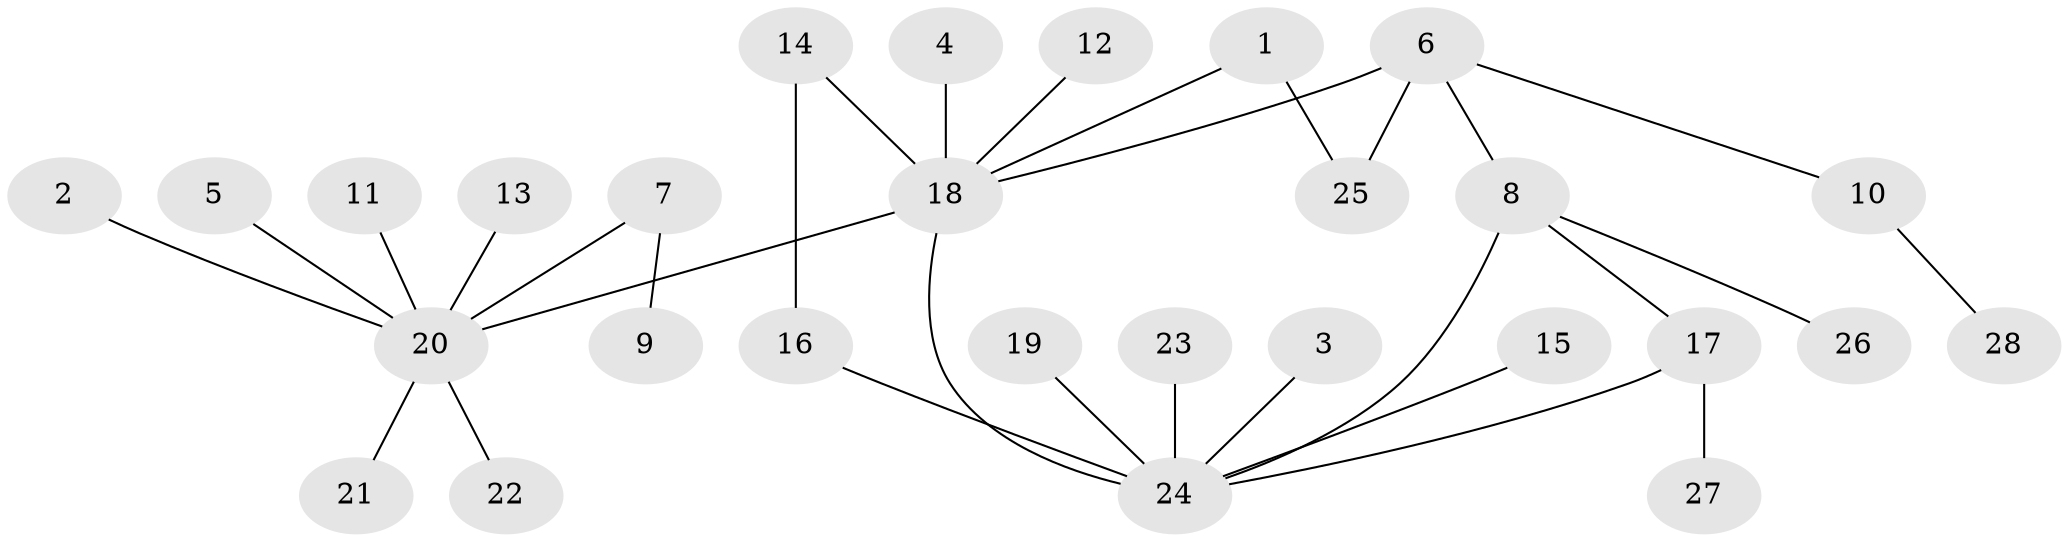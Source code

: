 // original degree distribution, {9: 0.01818181818181818, 4: 0.03636363636363636, 2: 0.23636363636363636, 3: 0.07272727272727272, 10: 0.01818181818181818, 5: 0.01818181818181818, 1: 0.5636363636363636, 11: 0.01818181818181818, 6: 0.01818181818181818}
// Generated by graph-tools (version 1.1) at 2025/01/03/09/25 03:01:56]
// undirected, 28 vertices, 31 edges
graph export_dot {
graph [start="1"]
  node [color=gray90,style=filled];
  1;
  2;
  3;
  4;
  5;
  6;
  7;
  8;
  9;
  10;
  11;
  12;
  13;
  14;
  15;
  16;
  17;
  18;
  19;
  20;
  21;
  22;
  23;
  24;
  25;
  26;
  27;
  28;
  1 -- 18 [weight=1.0];
  1 -- 25 [weight=1.0];
  2 -- 20 [weight=1.0];
  3 -- 24 [weight=1.0];
  4 -- 18 [weight=1.0];
  5 -- 20 [weight=1.0];
  6 -- 8 [weight=1.0];
  6 -- 10 [weight=1.0];
  6 -- 18 [weight=1.0];
  6 -- 25 [weight=1.0];
  7 -- 9 [weight=1.0];
  7 -- 20 [weight=1.0];
  8 -- 17 [weight=1.0];
  8 -- 24 [weight=1.0];
  8 -- 26 [weight=1.0];
  10 -- 28 [weight=1.0];
  11 -- 20 [weight=1.0];
  12 -- 18 [weight=1.0];
  13 -- 20 [weight=1.0];
  14 -- 16 [weight=1.0];
  14 -- 18 [weight=1.0];
  15 -- 24 [weight=1.0];
  16 -- 24 [weight=1.0];
  17 -- 24 [weight=1.0];
  17 -- 27 [weight=1.0];
  18 -- 20 [weight=1.0];
  18 -- 24 [weight=1.0];
  19 -- 24 [weight=2.0];
  20 -- 21 [weight=1.0];
  20 -- 22 [weight=1.0];
  23 -- 24 [weight=1.0];
}
